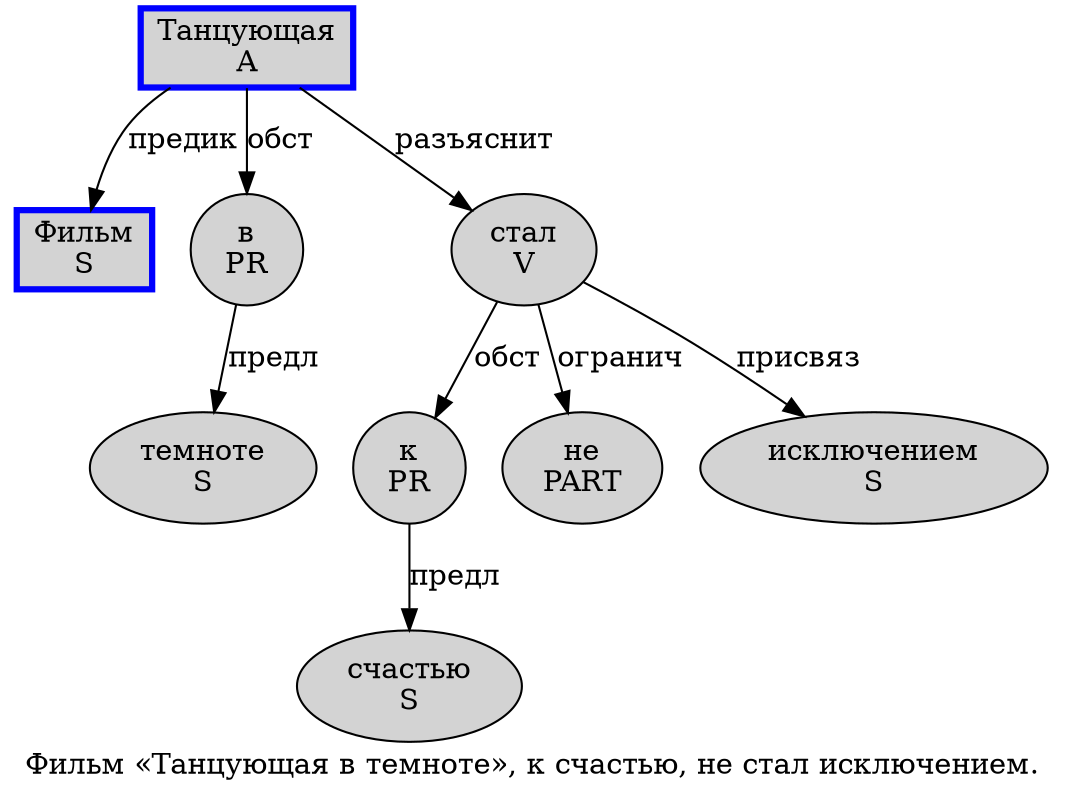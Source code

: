 digraph SENTENCE_886 {
	graph [label="Фильм «Танцующая в темноте», к счастью, не стал исключением."]
	node [style=filled]
		0 [label="Фильм
S" color=blue fillcolor=lightgray penwidth=3 shape=box]
		2 [label="Танцующая
A" color=blue fillcolor=lightgray penwidth=3 shape=box]
		3 [label="в
PR" color="" fillcolor=lightgray penwidth=1 shape=ellipse]
		4 [label="темноте
S" color="" fillcolor=lightgray penwidth=1 shape=ellipse]
		7 [label="к
PR" color="" fillcolor=lightgray penwidth=1 shape=ellipse]
		8 [label="счастью
S" color="" fillcolor=lightgray penwidth=1 shape=ellipse]
		10 [label="не
PART" color="" fillcolor=lightgray penwidth=1 shape=ellipse]
		11 [label="стал
V" color="" fillcolor=lightgray penwidth=1 shape=ellipse]
		12 [label="исключением
S" color="" fillcolor=lightgray penwidth=1 shape=ellipse]
			3 -> 4 [label="предл"]
			11 -> 7 [label="обст"]
			11 -> 10 [label="огранич"]
			11 -> 12 [label="присвяз"]
			7 -> 8 [label="предл"]
			2 -> 0 [label="предик"]
			2 -> 3 [label="обст"]
			2 -> 11 [label="разъяснит"]
}